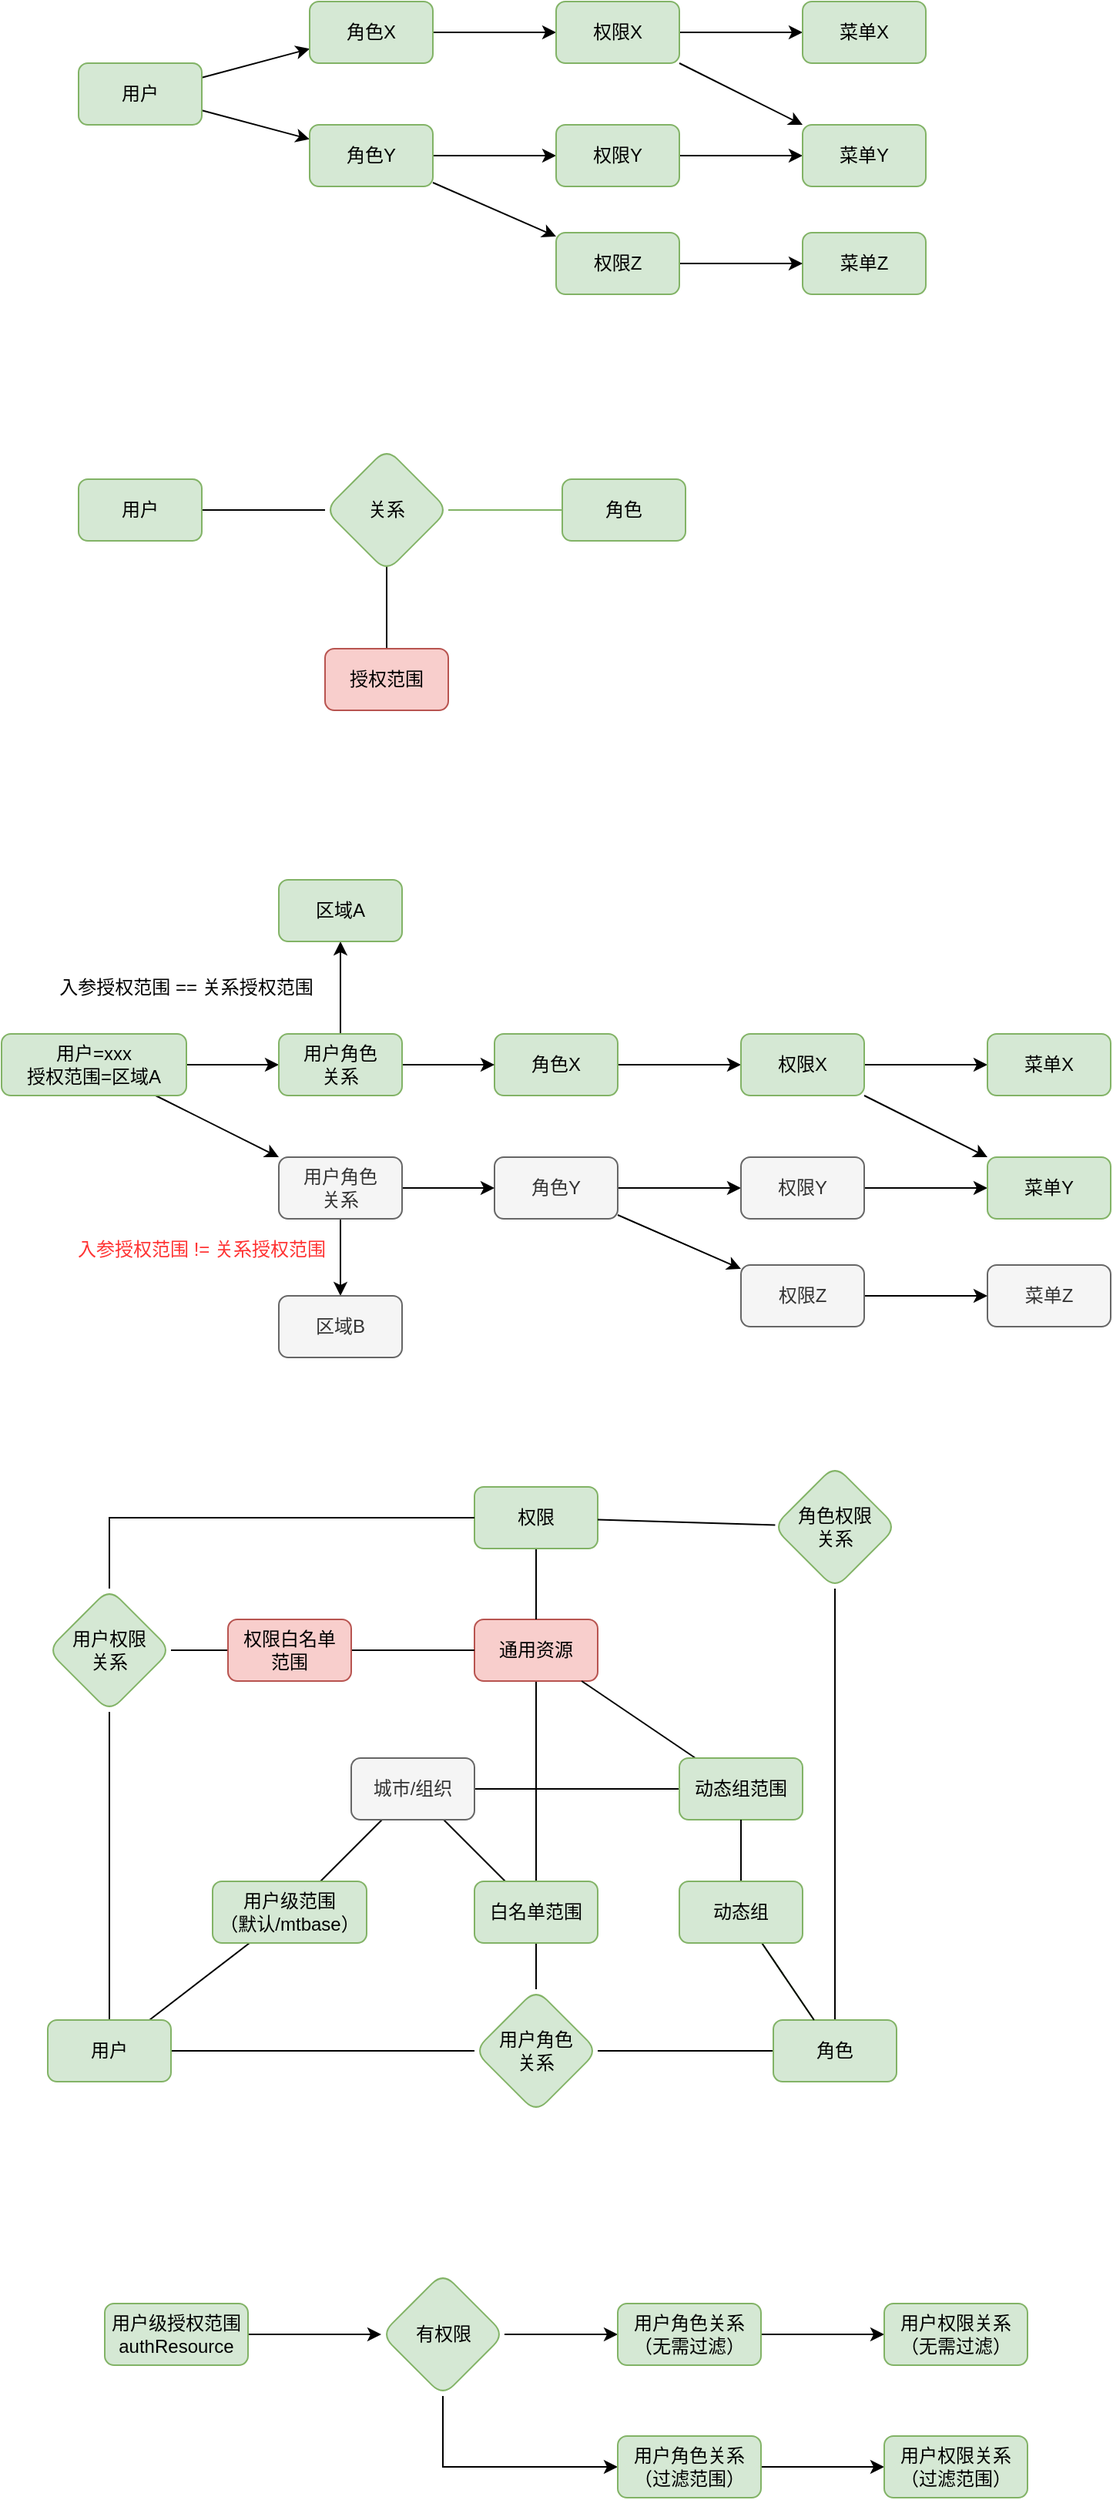 <mxfile version="23.0.2" type="github">
  <diagram name="Page-1" id="4WrFxPnNMA99j5AakJLI">
    <mxGraphModel dx="1120" dy="835" grid="1" gridSize="10" guides="1" tooltips="1" connect="1" arrows="1" fold="1" page="1" pageScale="1" pageWidth="827" pageHeight="1169" math="0" shadow="0">
      <root>
        <mxCell id="0" />
        <mxCell id="1" parent="0" />
        <mxCell id="T3TZeKTtoJJdCF4pgpJC-80" style="rounded=0;orthogonalLoop=1;jettySize=auto;html=1;" parent="1" source="T3TZeKTtoJJdCF4pgpJC-82" target="T3TZeKTtoJJdCF4pgpJC-84" edge="1">
          <mxGeometry relative="1" as="geometry" />
        </mxCell>
        <mxCell id="T3TZeKTtoJJdCF4pgpJC-81" style="edgeStyle=none;rounded=0;orthogonalLoop=1;jettySize=auto;html=1;" parent="1" source="T3TZeKTtoJJdCF4pgpJC-82" target="T3TZeKTtoJJdCF4pgpJC-87" edge="1">
          <mxGeometry relative="1" as="geometry" />
        </mxCell>
        <mxCell id="T3TZeKTtoJJdCF4pgpJC-82" value="用户" style="rounded=1;whiteSpace=wrap;html=1;fillColor=#d5e8d4;strokeColor=#82b366;" parent="1" vertex="1">
          <mxGeometry x="60" y="300" width="80" height="40" as="geometry" />
        </mxCell>
        <mxCell id="T3TZeKTtoJJdCF4pgpJC-83" value="" style="edgeStyle=orthogonalEdgeStyle;rounded=0;orthogonalLoop=1;jettySize=auto;html=1;" parent="1" source="T3TZeKTtoJJdCF4pgpJC-84" target="T3TZeKTtoJJdCF4pgpJC-90" edge="1">
          <mxGeometry relative="1" as="geometry" />
        </mxCell>
        <mxCell id="T3TZeKTtoJJdCF4pgpJC-84" value="角色X" style="rounded=1;whiteSpace=wrap;html=1;fillColor=#d5e8d4;strokeColor=#82b366;" parent="1" vertex="1">
          <mxGeometry x="210" y="260" width="80" height="40" as="geometry" />
        </mxCell>
        <mxCell id="T3TZeKTtoJJdCF4pgpJC-85" value="" style="edgeStyle=orthogonalEdgeStyle;rounded=0;orthogonalLoop=1;jettySize=auto;html=1;" parent="1" source="T3TZeKTtoJJdCF4pgpJC-87" target="T3TZeKTtoJJdCF4pgpJC-93" edge="1">
          <mxGeometry relative="1" as="geometry" />
        </mxCell>
        <mxCell id="T3TZeKTtoJJdCF4pgpJC-86" style="edgeStyle=none;rounded=0;orthogonalLoop=1;jettySize=auto;html=1;" parent="1" source="T3TZeKTtoJJdCF4pgpJC-87" target="T3TZeKTtoJJdCF4pgpJC-97" edge="1">
          <mxGeometry relative="1" as="geometry" />
        </mxCell>
        <mxCell id="T3TZeKTtoJJdCF4pgpJC-87" value="角色Y" style="rounded=1;whiteSpace=wrap;html=1;fillColor=#d5e8d4;strokeColor=#82b366;" parent="1" vertex="1">
          <mxGeometry x="210" y="340" width="80" height="40" as="geometry" />
        </mxCell>
        <mxCell id="T3TZeKTtoJJdCF4pgpJC-88" value="" style="edgeStyle=orthogonalEdgeStyle;rounded=0;orthogonalLoop=1;jettySize=auto;html=1;" parent="1" source="T3TZeKTtoJJdCF4pgpJC-90" target="T3TZeKTtoJJdCF4pgpJC-91" edge="1">
          <mxGeometry relative="1" as="geometry" />
        </mxCell>
        <mxCell id="T3TZeKTtoJJdCF4pgpJC-89" style="edgeStyle=none;rounded=0;orthogonalLoop=1;jettySize=auto;html=1;" parent="1" source="T3TZeKTtoJJdCF4pgpJC-90" target="T3TZeKTtoJJdCF4pgpJC-94" edge="1">
          <mxGeometry relative="1" as="geometry" />
        </mxCell>
        <mxCell id="T3TZeKTtoJJdCF4pgpJC-90" value="权限X" style="rounded=1;whiteSpace=wrap;html=1;fillColor=#d5e8d4;strokeColor=#82b366;" parent="1" vertex="1">
          <mxGeometry x="370" y="260" width="80" height="40" as="geometry" />
        </mxCell>
        <mxCell id="T3TZeKTtoJJdCF4pgpJC-91" value="菜单X" style="rounded=1;whiteSpace=wrap;html=1;fillColor=#d5e8d4;strokeColor=#82b366;" parent="1" vertex="1">
          <mxGeometry x="530" y="260" width="80" height="40" as="geometry" />
        </mxCell>
        <mxCell id="T3TZeKTtoJJdCF4pgpJC-92" value="" style="edgeStyle=orthogonalEdgeStyle;rounded=0;orthogonalLoop=1;jettySize=auto;html=1;" parent="1" source="T3TZeKTtoJJdCF4pgpJC-93" target="T3TZeKTtoJJdCF4pgpJC-94" edge="1">
          <mxGeometry relative="1" as="geometry" />
        </mxCell>
        <mxCell id="T3TZeKTtoJJdCF4pgpJC-93" value="权限Y" style="rounded=1;whiteSpace=wrap;html=1;fillColor=#d5e8d4;strokeColor=#82b366;" parent="1" vertex="1">
          <mxGeometry x="370" y="340" width="80" height="40" as="geometry" />
        </mxCell>
        <mxCell id="T3TZeKTtoJJdCF4pgpJC-94" value="菜单Y" style="rounded=1;whiteSpace=wrap;html=1;fillColor=#d5e8d4;strokeColor=#82b366;" parent="1" vertex="1">
          <mxGeometry x="530" y="340" width="80" height="40" as="geometry" />
        </mxCell>
        <mxCell id="T3TZeKTtoJJdCF4pgpJC-95" value="菜单Z" style="rounded=1;whiteSpace=wrap;html=1;fillColor=#d5e8d4;strokeColor=#82b366;" parent="1" vertex="1">
          <mxGeometry x="530" y="410" width="80" height="40" as="geometry" />
        </mxCell>
        <mxCell id="T3TZeKTtoJJdCF4pgpJC-96" style="edgeStyle=none;rounded=0;orthogonalLoop=1;jettySize=auto;html=1;" parent="1" source="T3TZeKTtoJJdCF4pgpJC-97" target="T3TZeKTtoJJdCF4pgpJC-95" edge="1">
          <mxGeometry relative="1" as="geometry" />
        </mxCell>
        <mxCell id="T3TZeKTtoJJdCF4pgpJC-97" value="权限Z" style="rounded=1;whiteSpace=wrap;html=1;fillColor=#d5e8d4;strokeColor=#82b366;" parent="1" vertex="1">
          <mxGeometry x="370" y="410" width="80" height="40" as="geometry" />
        </mxCell>
        <mxCell id="ftVzmyuL1g7xqGU-LNCz-2" value="" style="edgeStyle=orthogonalEdgeStyle;rounded=0;orthogonalLoop=1;jettySize=auto;html=1;endArrow=none;endFill=0;" parent="1" source="T3TZeKTtoJJdCF4pgpJC-99" target="ftVzmyuL1g7xqGU-LNCz-1" edge="1">
          <mxGeometry relative="1" as="geometry" />
        </mxCell>
        <mxCell id="T3TZeKTtoJJdCF4pgpJC-99" value="用户" style="rounded=1;whiteSpace=wrap;html=1;fillColor=#d5e8d4;strokeColor=#82b366;" parent="1" vertex="1">
          <mxGeometry x="60" y="570" width="80" height="40" as="geometry" />
        </mxCell>
        <mxCell id="T3TZeKTtoJJdCF4pgpJC-100" style="edgeStyle=none;rounded=0;orthogonalLoop=1;jettySize=auto;html=1;endArrow=none;endFill=0;fillColor=#d5e8d4;strokeColor=#82b366;" parent="1" source="ftVzmyuL1g7xqGU-LNCz-1" target="T3TZeKTtoJJdCF4pgpJC-103" edge="1">
          <mxGeometry relative="1" as="geometry">
            <mxPoint x="300" y="590" as="sourcePoint" />
          </mxGeometry>
        </mxCell>
        <mxCell id="T3TZeKTtoJJdCF4pgpJC-101" style="edgeStyle=none;rounded=0;orthogonalLoop=1;jettySize=auto;html=1;endArrow=none;endFill=0;" parent="1" target="T3TZeKTtoJJdCF4pgpJC-104" edge="1">
          <mxGeometry relative="1" as="geometry">
            <mxPoint x="260" y="610" as="sourcePoint" />
          </mxGeometry>
        </mxCell>
        <mxCell id="T3TZeKTtoJJdCF4pgpJC-103" value="角色" style="rounded=1;whiteSpace=wrap;html=1;fillColor=#d5e8d4;strokeColor=#82b366;" parent="1" vertex="1">
          <mxGeometry x="374" y="570" width="80" height="40" as="geometry" />
        </mxCell>
        <mxCell id="T3TZeKTtoJJdCF4pgpJC-104" value="授权范围" style="rounded=1;whiteSpace=wrap;html=1;fillColor=#f8cecc;strokeColor=#b85450;" parent="1" vertex="1">
          <mxGeometry x="220" y="680" width="80" height="40" as="geometry" />
        </mxCell>
        <mxCell id="T3TZeKTtoJJdCF4pgpJC-133" value="" style="edgeStyle=orthogonalEdgeStyle;rounded=0;orthogonalLoop=1;jettySize=auto;html=1;" parent="1" source="T3TZeKTtoJJdCF4pgpJC-135" target="T3TZeKTtoJJdCF4pgpJC-153" edge="1">
          <mxGeometry relative="1" as="geometry" />
        </mxCell>
        <mxCell id="T3TZeKTtoJJdCF4pgpJC-134" style="rounded=0;orthogonalLoop=1;jettySize=auto;html=1;" parent="1" source="T3TZeKTtoJJdCF4pgpJC-135" target="T3TZeKTtoJJdCF4pgpJC-156" edge="1">
          <mxGeometry relative="1" as="geometry" />
        </mxCell>
        <mxCell id="T3TZeKTtoJJdCF4pgpJC-135" value="用户=xxx&lt;br&gt;授权范围=区域A" style="rounded=1;whiteSpace=wrap;html=1;fillColor=#d5e8d4;strokeColor=#82b366;" parent="1" vertex="1">
          <mxGeometry x="10" y="930" width="120" height="40" as="geometry" />
        </mxCell>
        <mxCell id="T3TZeKTtoJJdCF4pgpJC-136" value="" style="edgeStyle=orthogonalEdgeStyle;rounded=0;orthogonalLoop=1;jettySize=auto;html=1;" parent="1" source="T3TZeKTtoJJdCF4pgpJC-137" target="T3TZeKTtoJJdCF4pgpJC-143" edge="1">
          <mxGeometry relative="1" as="geometry" />
        </mxCell>
        <mxCell id="T3TZeKTtoJJdCF4pgpJC-137" value="角色X" style="rounded=1;whiteSpace=wrap;html=1;fillColor=#d5e8d4;strokeColor=#82b366;" parent="1" vertex="1">
          <mxGeometry x="330" y="930" width="80" height="40" as="geometry" />
        </mxCell>
        <mxCell id="T3TZeKTtoJJdCF4pgpJC-138" value="" style="edgeStyle=orthogonalEdgeStyle;rounded=0;orthogonalLoop=1;jettySize=auto;html=1;fillColor=#f8cecc;" parent="1" source="T3TZeKTtoJJdCF4pgpJC-140" target="T3TZeKTtoJJdCF4pgpJC-146" edge="1">
          <mxGeometry relative="1" as="geometry" />
        </mxCell>
        <mxCell id="T3TZeKTtoJJdCF4pgpJC-139" style="edgeStyle=none;rounded=0;orthogonalLoop=1;jettySize=auto;html=1;fillColor=#f8cecc;" parent="1" source="T3TZeKTtoJJdCF4pgpJC-140" target="T3TZeKTtoJJdCF4pgpJC-150" edge="1">
          <mxGeometry relative="1" as="geometry" />
        </mxCell>
        <mxCell id="T3TZeKTtoJJdCF4pgpJC-140" value="角色Y" style="rounded=1;whiteSpace=wrap;html=1;fillColor=#f5f5f5;strokeColor=#666666;fontColor=#333333;" parent="1" vertex="1">
          <mxGeometry x="330" y="1010" width="80" height="40" as="geometry" />
        </mxCell>
        <mxCell id="T3TZeKTtoJJdCF4pgpJC-141" value="" style="edgeStyle=orthogonalEdgeStyle;rounded=0;orthogonalLoop=1;jettySize=auto;html=1;" parent="1" source="T3TZeKTtoJJdCF4pgpJC-143" target="T3TZeKTtoJJdCF4pgpJC-144" edge="1">
          <mxGeometry relative="1" as="geometry" />
        </mxCell>
        <mxCell id="T3TZeKTtoJJdCF4pgpJC-142" style="edgeStyle=none;rounded=0;orthogonalLoop=1;jettySize=auto;html=1;" parent="1" source="T3TZeKTtoJJdCF4pgpJC-143" target="T3TZeKTtoJJdCF4pgpJC-147" edge="1">
          <mxGeometry relative="1" as="geometry" />
        </mxCell>
        <mxCell id="T3TZeKTtoJJdCF4pgpJC-143" value="权限X" style="rounded=1;whiteSpace=wrap;html=1;fillColor=#d5e8d4;strokeColor=#82b366;" parent="1" vertex="1">
          <mxGeometry x="490" y="930" width="80" height="40" as="geometry" />
        </mxCell>
        <mxCell id="T3TZeKTtoJJdCF4pgpJC-144" value="菜单X" style="rounded=1;whiteSpace=wrap;html=1;fillColor=#d5e8d4;strokeColor=#82b366;" parent="1" vertex="1">
          <mxGeometry x="650" y="930" width="80" height="40" as="geometry" />
        </mxCell>
        <mxCell id="T3TZeKTtoJJdCF4pgpJC-145" value="" style="edgeStyle=orthogonalEdgeStyle;rounded=0;orthogonalLoop=1;jettySize=auto;html=1;fillColor=#f8cecc;" parent="1" source="T3TZeKTtoJJdCF4pgpJC-146" target="T3TZeKTtoJJdCF4pgpJC-147" edge="1">
          <mxGeometry relative="1" as="geometry" />
        </mxCell>
        <mxCell id="T3TZeKTtoJJdCF4pgpJC-146" value="权限Y" style="rounded=1;whiteSpace=wrap;html=1;fillColor=#f5f5f5;strokeColor=#666666;fontColor=#333333;" parent="1" vertex="1">
          <mxGeometry x="490" y="1010" width="80" height="40" as="geometry" />
        </mxCell>
        <mxCell id="T3TZeKTtoJJdCF4pgpJC-147" value="菜单Y" style="rounded=1;whiteSpace=wrap;html=1;fillColor=#d5e8d4;strokeColor=#82b366;" parent="1" vertex="1">
          <mxGeometry x="650" y="1010" width="80" height="40" as="geometry" />
        </mxCell>
        <mxCell id="T3TZeKTtoJJdCF4pgpJC-148" value="菜单Z" style="rounded=1;whiteSpace=wrap;html=1;fillColor=#f5f5f5;strokeColor=#666666;fontColor=#333333;" parent="1" vertex="1">
          <mxGeometry x="650" y="1080" width="80" height="40" as="geometry" />
        </mxCell>
        <mxCell id="T3TZeKTtoJJdCF4pgpJC-149" style="edgeStyle=none;rounded=0;orthogonalLoop=1;jettySize=auto;html=1;fillColor=#f8cecc;" parent="1" source="T3TZeKTtoJJdCF4pgpJC-150" target="T3TZeKTtoJJdCF4pgpJC-148" edge="1">
          <mxGeometry relative="1" as="geometry" />
        </mxCell>
        <mxCell id="T3TZeKTtoJJdCF4pgpJC-150" value="权限Z" style="rounded=1;whiteSpace=wrap;html=1;fillColor=#f5f5f5;strokeColor=#666666;fontColor=#333333;" parent="1" vertex="1">
          <mxGeometry x="490" y="1080" width="80" height="40" as="geometry" />
        </mxCell>
        <mxCell id="T3TZeKTtoJJdCF4pgpJC-151" style="edgeStyle=orthogonalEdgeStyle;rounded=0;orthogonalLoop=1;jettySize=auto;html=1;" parent="1" source="T3TZeKTtoJJdCF4pgpJC-153" target="T3TZeKTtoJJdCF4pgpJC-137" edge="1">
          <mxGeometry relative="1" as="geometry" />
        </mxCell>
        <mxCell id="T3TZeKTtoJJdCF4pgpJC-152" value="" style="edgeStyle=none;rounded=0;orthogonalLoop=1;jettySize=auto;html=1;" parent="1" source="T3TZeKTtoJJdCF4pgpJC-153" target="T3TZeKTtoJJdCF4pgpJC-157" edge="1">
          <mxGeometry relative="1" as="geometry" />
        </mxCell>
        <mxCell id="T3TZeKTtoJJdCF4pgpJC-153" value="用户角色&lt;br&gt;关系" style="rounded=1;whiteSpace=wrap;html=1;fillColor=#d5e8d4;strokeColor=#82b366;" parent="1" vertex="1">
          <mxGeometry x="190" y="930" width="80" height="40" as="geometry" />
        </mxCell>
        <mxCell id="T3TZeKTtoJJdCF4pgpJC-154" style="edgeStyle=none;rounded=0;orthogonalLoop=1;jettySize=auto;html=1;fillColor=#f8cecc;" parent="1" source="T3TZeKTtoJJdCF4pgpJC-156" target="T3TZeKTtoJJdCF4pgpJC-140" edge="1">
          <mxGeometry relative="1" as="geometry" />
        </mxCell>
        <mxCell id="T3TZeKTtoJJdCF4pgpJC-155" value="" style="edgeStyle=none;rounded=0;orthogonalLoop=1;jettySize=auto;html=1;fillColor=#f8cecc;" parent="1" source="T3TZeKTtoJJdCF4pgpJC-156" target="T3TZeKTtoJJdCF4pgpJC-158" edge="1">
          <mxGeometry relative="1" as="geometry" />
        </mxCell>
        <mxCell id="T3TZeKTtoJJdCF4pgpJC-156" value="用户角色&lt;br&gt;关系" style="rounded=1;whiteSpace=wrap;html=1;fillColor=#f5f5f5;strokeColor=#666666;fontColor=#333333;" parent="1" vertex="1">
          <mxGeometry x="190" y="1010" width="80" height="40" as="geometry" />
        </mxCell>
        <mxCell id="T3TZeKTtoJJdCF4pgpJC-157" value="区域A" style="rounded=1;whiteSpace=wrap;html=1;fillColor=#d5e8d4;strokeColor=#82b366;" parent="1" vertex="1">
          <mxGeometry x="190" y="830" width="80" height="40" as="geometry" />
        </mxCell>
        <mxCell id="T3TZeKTtoJJdCF4pgpJC-158" value="区域B" style="rounded=1;whiteSpace=wrap;html=1;fillColor=#f5f5f5;strokeColor=#666666;fontColor=#333333;" parent="1" vertex="1">
          <mxGeometry x="190" y="1100" width="80" height="40" as="geometry" />
        </mxCell>
        <mxCell id="T3TZeKTtoJJdCF4pgpJC-159" value="&lt;font color=&quot;#ff3333&quot;&gt;入参授权范围 != 关系授权范围&lt;/font&gt;" style="text;html=1;strokeColor=none;fillColor=none;align=center;verticalAlign=middle;whiteSpace=wrap;rounded=0;" parent="1" vertex="1">
          <mxGeometry x="50" y="1060" width="180" height="20" as="geometry" />
        </mxCell>
        <mxCell id="T3TZeKTtoJJdCF4pgpJC-160" value="入参授权范围 == 关系授权范围" style="text;html=1;strokeColor=none;fillColor=none;align=center;verticalAlign=middle;whiteSpace=wrap;rounded=0;" parent="1" vertex="1">
          <mxGeometry x="40" y="890" width="180" height="20" as="geometry" />
        </mxCell>
        <mxCell id="ftVzmyuL1g7xqGU-LNCz-1" value="关系" style="rhombus;whiteSpace=wrap;html=1;fillColor=#d5e8d4;strokeColor=#82b366;rounded=1;" parent="1" vertex="1">
          <mxGeometry x="220" y="550" width="80" height="80" as="geometry" />
        </mxCell>
        <mxCell id="ftVzmyuL1g7xqGU-LNCz-10" value="" style="edgeStyle=orthogonalEdgeStyle;rounded=0;orthogonalLoop=1;jettySize=auto;html=1;endArrow=none;endFill=0;strokeColor=#000000;fillColor=#d5e8d4;" parent="1" source="ftVzmyuL1g7xqGU-LNCz-11" target="ftVzmyuL1g7xqGU-LNCz-18" edge="1">
          <mxGeometry relative="1" as="geometry" />
        </mxCell>
        <mxCell id="ftVzmyuL1g7xqGU-LNCz-38" style="shape=connector;rounded=0;orthogonalLoop=1;jettySize=auto;html=1;labelBackgroundColor=default;strokeColor=#000000;align=center;verticalAlign=middle;fontFamily=Helvetica;fontSize=11;fontColor=default;endArrow=none;endFill=0;fillColor=#d5e8d4;" parent="1" source="ftVzmyuL1g7xqGU-LNCz-11" target="ftVzmyuL1g7xqGU-LNCz-22" edge="1">
          <mxGeometry relative="1" as="geometry" />
        </mxCell>
        <mxCell id="ftVzmyuL1g7xqGU-LNCz-101" value="" style="edgeStyle=none;shape=connector;rounded=0;orthogonalLoop=1;jettySize=auto;html=1;labelBackgroundColor=default;strokeColor=#000000;align=center;verticalAlign=middle;fontFamily=Helvetica;fontSize=11;fontColor=default;endArrow=none;endFill=0;fillColor=#d5e8d4;" parent="1" source="ftVzmyuL1g7xqGU-LNCz-11" target="ftVzmyuL1g7xqGU-LNCz-100" edge="1">
          <mxGeometry relative="1" as="geometry" />
        </mxCell>
        <mxCell id="ftVzmyuL1g7xqGU-LNCz-11" value="用户" style="rounded=1;whiteSpace=wrap;html=1;fillColor=#d5e8d4;strokeColor=#82b366;" parent="1" vertex="1">
          <mxGeometry x="40" y="1570" width="80" height="40" as="geometry" />
        </mxCell>
        <mxCell id="ftVzmyuL1g7xqGU-LNCz-12" style="edgeStyle=none;rounded=0;orthogonalLoop=1;jettySize=auto;html=1;endArrow=none;endFill=0;fillColor=#d5e8d4;strokeColor=#000000;" parent="1" source="ftVzmyuL1g7xqGU-LNCz-18" target="ftVzmyuL1g7xqGU-LNCz-15" edge="1">
          <mxGeometry relative="1" as="geometry">
            <mxPoint x="420" y="1590" as="sourcePoint" />
          </mxGeometry>
        </mxCell>
        <mxCell id="ftVzmyuL1g7xqGU-LNCz-34" value="" style="edgeStyle=orthogonalEdgeStyle;shape=connector;rounded=0;orthogonalLoop=1;jettySize=auto;html=1;labelBackgroundColor=default;strokeColor=#000000;align=center;verticalAlign=middle;fontFamily=Helvetica;fontSize=11;fontColor=default;endArrow=none;endFill=0;fillColor=#d5e8d4;" parent="1" source="ftVzmyuL1g7xqGU-LNCz-15" target="ftVzmyuL1g7xqGU-LNCz-33" edge="1">
          <mxGeometry relative="1" as="geometry" />
        </mxCell>
        <mxCell id="ftVzmyuL1g7xqGU-LNCz-93" style="edgeStyle=none;shape=connector;rounded=0;orthogonalLoop=1;jettySize=auto;html=1;labelBackgroundColor=default;strokeColor=#82b366;align=center;verticalAlign=middle;fontFamily=Helvetica;fontSize=11;fontColor=default;endArrow=none;endFill=0;fillColor=#d5e8d4;" parent="1" source="ftVzmyuL1g7xqGU-LNCz-15" target="ftVzmyuL1g7xqGU-LNCz-91" edge="1">
          <mxGeometry relative="1" as="geometry" />
        </mxCell>
        <mxCell id="ftVzmyuL1g7xqGU-LNCz-15" value="角色" style="rounded=1;whiteSpace=wrap;html=1;fillColor=#d5e8d4;strokeColor=#82b366;" parent="1" vertex="1">
          <mxGeometry x="511" y="1570" width="80" height="40" as="geometry" />
        </mxCell>
        <mxCell id="ftVzmyuL1g7xqGU-LNCz-37" style="shape=connector;rounded=0;orthogonalLoop=1;jettySize=auto;html=1;labelBackgroundColor=default;strokeColor=#000000;align=center;verticalAlign=middle;fontFamily=Helvetica;fontSize=11;fontColor=default;endArrow=none;endFill=0;fillColor=#d5e8d4;" parent="1" source="ftVzmyuL1g7xqGU-LNCz-86" target="ftVzmyuL1g7xqGU-LNCz-19" edge="1">
          <mxGeometry relative="1" as="geometry">
            <mxPoint x="380" y="1430" as="sourcePoint" />
          </mxGeometry>
        </mxCell>
        <mxCell id="ftVzmyuL1g7xqGU-LNCz-18" value="用户角色&lt;br&gt;关系" style="rhombus;whiteSpace=wrap;html=1;fillColor=#d5e8d4;strokeColor=#82b366;rounded=1;" parent="1" vertex="1">
          <mxGeometry x="317" y="1550" width="80" height="80" as="geometry" />
        </mxCell>
        <mxCell id="ftVzmyuL1g7xqGU-LNCz-19" value="通用资源" style="rounded=1;whiteSpace=wrap;html=1;fillColor=#f8cecc;strokeColor=#b85450;" parent="1" vertex="1">
          <mxGeometry x="317" y="1310" width="80" height="40" as="geometry" />
        </mxCell>
        <mxCell id="ftVzmyuL1g7xqGU-LNCz-108" style="edgeStyle=none;shape=connector;rounded=0;orthogonalLoop=1;jettySize=auto;html=1;labelBackgroundColor=default;strokeColor=default;align=center;verticalAlign=middle;fontFamily=Helvetica;fontSize=11;fontColor=default;endArrow=none;endFill=0;" parent="1" source="ftVzmyuL1g7xqGU-LNCz-21" target="ftVzmyuL1g7xqGU-LNCz-19" edge="1">
          <mxGeometry relative="1" as="geometry" />
        </mxCell>
        <mxCell id="ftVzmyuL1g7xqGU-LNCz-21" value="权限" style="rounded=1;whiteSpace=wrap;html=1;fillColor=#d5e8d4;strokeColor=#82b366;" parent="1" vertex="1">
          <mxGeometry x="317" y="1224" width="80" height="40" as="geometry" />
        </mxCell>
        <mxCell id="ftVzmyuL1g7xqGU-LNCz-32" style="shape=connector;rounded=0;orthogonalLoop=1;jettySize=auto;html=1;labelBackgroundColor=default;strokeColor=#000000;align=center;verticalAlign=middle;fontFamily=Helvetica;fontSize=11;fontColor=default;endArrow=none;endFill=0;fillColor=#d5e8d4;edgeStyle=orthogonalEdgeStyle;" parent="1" source="ftVzmyuL1g7xqGU-LNCz-22" target="ftVzmyuL1g7xqGU-LNCz-21" edge="1">
          <mxGeometry relative="1" as="geometry">
            <Array as="points">
              <mxPoint x="80" y="1244" />
            </Array>
          </mxGeometry>
        </mxCell>
        <mxCell id="ftVzmyuL1g7xqGU-LNCz-97" value="" style="edgeStyle=none;shape=connector;rounded=0;orthogonalLoop=1;jettySize=auto;html=1;labelBackgroundColor=default;strokeColor=#000000;align=center;verticalAlign=middle;fontFamily=Helvetica;fontSize=11;fontColor=default;endArrow=none;endFill=0;fillColor=#d5e8d4;exitX=1;exitY=0.5;exitDx=0;exitDy=0;" parent="1" source="ftVzmyuL1g7xqGU-LNCz-22" target="ftVzmyuL1g7xqGU-LNCz-98" edge="1">
          <mxGeometry relative="1" as="geometry" />
        </mxCell>
        <mxCell id="ftVzmyuL1g7xqGU-LNCz-22" value="用户权限&lt;br&gt;关系" style="rhombus;whiteSpace=wrap;html=1;fillColor=#d5e8d4;strokeColor=#82b366;rounded=1;" parent="1" vertex="1">
          <mxGeometry x="40" y="1290" width="80" height="80" as="geometry" />
        </mxCell>
        <mxCell id="ftVzmyuL1g7xqGU-LNCz-35" style="shape=connector;rounded=0;orthogonalLoop=1;jettySize=auto;html=1;labelBackgroundColor=default;strokeColor=#000000;align=center;verticalAlign=middle;fontFamily=Helvetica;fontSize=11;fontColor=default;endArrow=none;endFill=0;fillColor=#d5e8d4;" parent="1" source="ftVzmyuL1g7xqGU-LNCz-33" target="ftVzmyuL1g7xqGU-LNCz-21" edge="1">
          <mxGeometry relative="1" as="geometry" />
        </mxCell>
        <mxCell id="ftVzmyuL1g7xqGU-LNCz-33" value="角色权限&lt;br&gt;关系" style="rhombus;whiteSpace=wrap;html=1;fillColor=#d5e8d4;strokeColor=#82b366;rounded=1;" parent="1" vertex="1">
          <mxGeometry x="511" y="1210" width="80" height="80" as="geometry" />
        </mxCell>
        <mxCell id="ftVzmyuL1g7xqGU-LNCz-94" style="edgeStyle=none;shape=connector;rounded=0;orthogonalLoop=1;jettySize=auto;html=1;labelBackgroundColor=default;strokeColor=#000000;align=center;verticalAlign=middle;fontFamily=Helvetica;fontSize=11;fontColor=default;endArrow=none;endFill=0;fillColor=#d5e8d4;" parent="1" source="ftVzmyuL1g7xqGU-LNCz-86" target="ftVzmyuL1g7xqGU-LNCz-18" edge="1">
          <mxGeometry relative="1" as="geometry" />
        </mxCell>
        <mxCell id="ftVzmyuL1g7xqGU-LNCz-105" style="edgeStyle=none;shape=connector;rounded=0;orthogonalLoop=1;jettySize=auto;html=1;labelBackgroundColor=default;strokeColor=#000000;align=center;verticalAlign=middle;fontFamily=Helvetica;fontSize=11;fontColor=default;endArrow=none;endFill=0;fillColor=#d5e8d4;" parent="1" source="ftVzmyuL1g7xqGU-LNCz-86" target="ftVzmyuL1g7xqGU-LNCz-103" edge="1">
          <mxGeometry relative="1" as="geometry" />
        </mxCell>
        <mxCell id="ftVzmyuL1g7xqGU-LNCz-86" value="白名单范围" style="rounded=1;whiteSpace=wrap;html=1;fillColor=#d5e8d4;strokeColor=#82b366;" parent="1" vertex="1">
          <mxGeometry x="317" y="1480" width="80" height="40" as="geometry" />
        </mxCell>
        <mxCell id="ftVzmyuL1g7xqGU-LNCz-88" style="shape=connector;rounded=0;orthogonalLoop=1;jettySize=auto;html=1;labelBackgroundColor=default;strokeColor=#000000;align=center;verticalAlign=middle;fontFamily=Helvetica;fontSize=11;fontColor=default;endArrow=none;endFill=0;fillColor=#d5e8d4;" parent="1" source="ftVzmyuL1g7xqGU-LNCz-87" target="ftVzmyuL1g7xqGU-LNCz-19" edge="1">
          <mxGeometry relative="1" as="geometry" />
        </mxCell>
        <mxCell id="ftVzmyuL1g7xqGU-LNCz-107" style="edgeStyle=none;shape=connector;rounded=0;orthogonalLoop=1;jettySize=auto;html=1;labelBackgroundColor=default;strokeColor=#000000;align=center;verticalAlign=middle;fontFamily=Helvetica;fontSize=11;fontColor=default;endArrow=none;endFill=0;fillColor=#d5e8d4;" parent="1" source="ftVzmyuL1g7xqGU-LNCz-87" target="ftVzmyuL1g7xqGU-LNCz-103" edge="1">
          <mxGeometry relative="1" as="geometry" />
        </mxCell>
        <mxCell id="ftVzmyuL1g7xqGU-LNCz-87" value="动态组范围" style="rounded=1;whiteSpace=wrap;html=1;fillColor=#d5e8d4;strokeColor=#82b366;" parent="1" vertex="1">
          <mxGeometry x="450" y="1400" width="80" height="40" as="geometry" />
        </mxCell>
        <mxCell id="ftVzmyuL1g7xqGU-LNCz-92" style="edgeStyle=none;shape=connector;rounded=0;orthogonalLoop=1;jettySize=auto;html=1;entryX=0.5;entryY=1;entryDx=0;entryDy=0;labelBackgroundColor=default;strokeColor=#000000;align=center;verticalAlign=middle;fontFamily=Helvetica;fontSize=11;fontColor=default;endArrow=none;endFill=0;fillColor=#d5e8d4;" parent="1" source="ftVzmyuL1g7xqGU-LNCz-91" target="ftVzmyuL1g7xqGU-LNCz-87" edge="1">
          <mxGeometry relative="1" as="geometry" />
        </mxCell>
        <mxCell id="ftVzmyuL1g7xqGU-LNCz-106" value="" style="edgeStyle=none;shape=connector;rounded=0;orthogonalLoop=1;jettySize=auto;html=1;labelBackgroundColor=default;strokeColor=#000000;align=center;verticalAlign=middle;fontFamily=Helvetica;fontSize=11;fontColor=default;endArrow=none;endFill=0;fillColor=#d5e8d4;" parent="1" source="ftVzmyuL1g7xqGU-LNCz-91" target="ftVzmyuL1g7xqGU-LNCz-15" edge="1">
          <mxGeometry relative="1" as="geometry" />
        </mxCell>
        <mxCell id="ftVzmyuL1g7xqGU-LNCz-91" value="动态组" style="rounded=1;whiteSpace=wrap;html=1;fillColor=#d5e8d4;strokeColor=#82b366;" parent="1" vertex="1">
          <mxGeometry x="450" y="1480" width="80" height="40" as="geometry" />
        </mxCell>
        <mxCell id="ftVzmyuL1g7xqGU-LNCz-99" style="edgeStyle=none;shape=connector;rounded=0;orthogonalLoop=1;jettySize=auto;html=1;labelBackgroundColor=default;strokeColor=#000000;align=center;verticalAlign=middle;fontFamily=Helvetica;fontSize=11;fontColor=default;endArrow=none;endFill=0;fillColor=#d5e8d4;" parent="1" source="ftVzmyuL1g7xqGU-LNCz-98" target="ftVzmyuL1g7xqGU-LNCz-19" edge="1">
          <mxGeometry relative="1" as="geometry" />
        </mxCell>
        <mxCell id="ftVzmyuL1g7xqGU-LNCz-98" value="权限白名单&lt;br&gt;范围" style="rounded=1;whiteSpace=wrap;html=1;fillColor=#f8cecc;strokeColor=#b85450;" parent="1" vertex="1">
          <mxGeometry x="157" y="1310" width="80" height="40" as="geometry" />
        </mxCell>
        <mxCell id="ftVzmyuL1g7xqGU-LNCz-104" style="edgeStyle=none;shape=connector;rounded=0;orthogonalLoop=1;jettySize=auto;html=1;labelBackgroundColor=default;strokeColor=#000000;align=center;verticalAlign=middle;fontFamily=Helvetica;fontSize=11;fontColor=default;endArrow=none;endFill=0;fillColor=#d5e8d4;" parent="1" source="ftVzmyuL1g7xqGU-LNCz-100" target="ftVzmyuL1g7xqGU-LNCz-103" edge="1">
          <mxGeometry relative="1" as="geometry" />
        </mxCell>
        <mxCell id="ftVzmyuL1g7xqGU-LNCz-100" value="用户级范围&lt;br style=&quot;border-color: var(--border-color);&quot;&gt;（默认/mtbase）" style="rounded=1;whiteSpace=wrap;html=1;fillColor=#d5e8d4;strokeColor=#82b366;" parent="1" vertex="1">
          <mxGeometry x="147" y="1480" width="100" height="40" as="geometry" />
        </mxCell>
        <mxCell id="ftVzmyuL1g7xqGU-LNCz-103" value="城市/组织" style="rounded=1;whiteSpace=wrap;html=1;fillColor=#f5f5f5;strokeColor=#666666;fontColor=#333333;" parent="1" vertex="1">
          <mxGeometry x="237" y="1400" width="80" height="40" as="geometry" />
        </mxCell>
        <mxCell id="LJtHVMvOFmtvIT8aFIWM-5" value="" style="edgeStyle=orthogonalEdgeStyle;rounded=0;orthogonalLoop=1;jettySize=auto;html=1;" edge="1" parent="1" source="LJtHVMvOFmtvIT8aFIWM-3" target="LJtHVMvOFmtvIT8aFIWM-4">
          <mxGeometry relative="1" as="geometry" />
        </mxCell>
        <mxCell id="LJtHVMvOFmtvIT8aFIWM-3" value="用户级授权范围&lt;br&gt;authResource" style="rounded=1;whiteSpace=wrap;html=1;fillColor=#d5e8d4;strokeColor=#82b366;" vertex="1" parent="1">
          <mxGeometry x="77" y="1754" width="93" height="40" as="geometry" />
        </mxCell>
        <mxCell id="LJtHVMvOFmtvIT8aFIWM-9" style="edgeStyle=orthogonalEdgeStyle;rounded=0;orthogonalLoop=1;jettySize=auto;html=1;" edge="1" parent="1" source="LJtHVMvOFmtvIT8aFIWM-4" target="LJtHVMvOFmtvIT8aFIWM-8">
          <mxGeometry relative="1" as="geometry" />
        </mxCell>
        <mxCell id="LJtHVMvOFmtvIT8aFIWM-14" style="edgeStyle=orthogonalEdgeStyle;rounded=0;orthogonalLoop=1;jettySize=auto;html=1;" edge="1" parent="1" source="LJtHVMvOFmtvIT8aFIWM-4" target="LJtHVMvOFmtvIT8aFIWM-12">
          <mxGeometry relative="1" as="geometry">
            <Array as="points">
              <mxPoint x="297" y="1860" />
            </Array>
          </mxGeometry>
        </mxCell>
        <mxCell id="LJtHVMvOFmtvIT8aFIWM-4" value="有权限" style="rhombus;whiteSpace=wrap;html=1;fillColor=#d5e8d4;strokeColor=#82b366;rounded=1;" vertex="1" parent="1">
          <mxGeometry x="256.5" y="1734" width="80" height="80" as="geometry" />
        </mxCell>
        <mxCell id="LJtHVMvOFmtvIT8aFIWM-11" value="" style="edgeStyle=orthogonalEdgeStyle;rounded=0;orthogonalLoop=1;jettySize=auto;html=1;" edge="1" parent="1" source="LJtHVMvOFmtvIT8aFIWM-8" target="LJtHVMvOFmtvIT8aFIWM-10">
          <mxGeometry relative="1" as="geometry" />
        </mxCell>
        <mxCell id="LJtHVMvOFmtvIT8aFIWM-8" value="用户角色关系&lt;br&gt;（无需过滤）" style="rounded=1;whiteSpace=wrap;html=1;fillColor=#d5e8d4;strokeColor=#82b366;" vertex="1" parent="1">
          <mxGeometry x="410" y="1754" width="93" height="40" as="geometry" />
        </mxCell>
        <mxCell id="LJtHVMvOFmtvIT8aFIWM-10" value="用户权限关系&lt;br&gt;（无需过滤）" style="rounded=1;whiteSpace=wrap;html=1;fillColor=#d5e8d4;strokeColor=#82b366;" vertex="1" parent="1">
          <mxGeometry x="583" y="1754" width="93" height="40" as="geometry" />
        </mxCell>
        <mxCell id="LJtHVMvOFmtvIT8aFIWM-15" style="edgeStyle=orthogonalEdgeStyle;rounded=0;orthogonalLoop=1;jettySize=auto;html=1;" edge="1" parent="1" source="LJtHVMvOFmtvIT8aFIWM-12" target="LJtHVMvOFmtvIT8aFIWM-13">
          <mxGeometry relative="1" as="geometry" />
        </mxCell>
        <mxCell id="LJtHVMvOFmtvIT8aFIWM-12" value="用户角色关系&lt;br&gt;（过滤范围）" style="rounded=1;whiteSpace=wrap;html=1;fillColor=#d5e8d4;strokeColor=#82b366;" vertex="1" parent="1">
          <mxGeometry x="410" y="1840" width="93" height="40" as="geometry" />
        </mxCell>
        <mxCell id="LJtHVMvOFmtvIT8aFIWM-13" value="用户权限关系&lt;br&gt;（过滤范围）" style="rounded=1;whiteSpace=wrap;html=1;fillColor=#d5e8d4;strokeColor=#82b366;" vertex="1" parent="1">
          <mxGeometry x="583" y="1840" width="93" height="40" as="geometry" />
        </mxCell>
      </root>
    </mxGraphModel>
  </diagram>
</mxfile>
